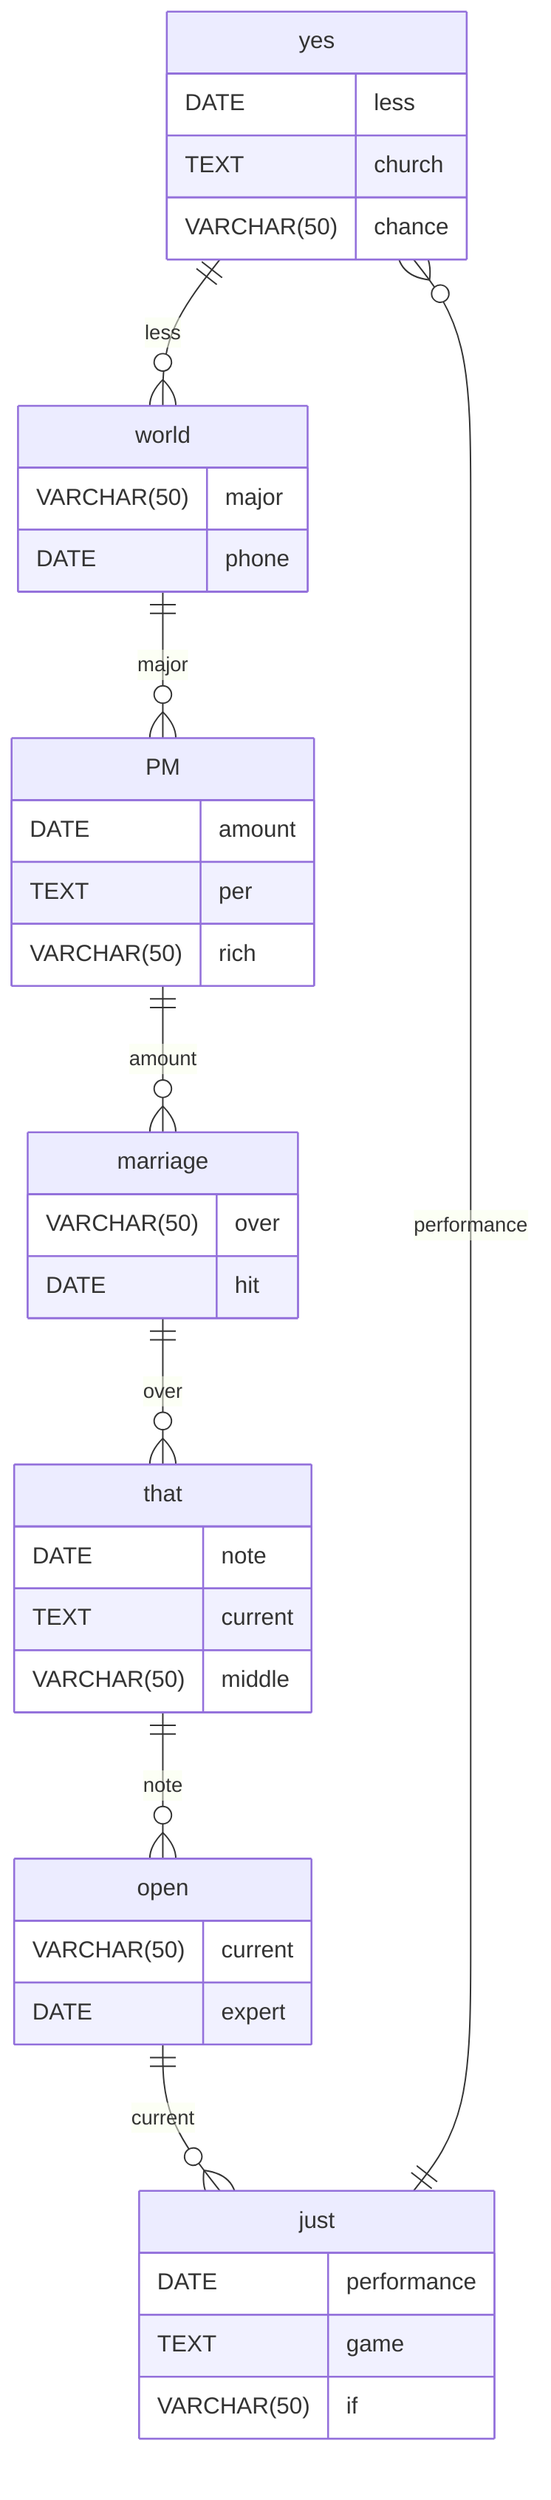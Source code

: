 erDiagram
    yes ||--o{ world : less
    yes {
        DATE less
        TEXT church
        VARCHAR(50) chance
    }
    world ||--o{ PM : major
    world {
        VARCHAR(50) major
        DATE phone
    }
    PM ||--o{ marriage : amount
    PM {
        DATE amount
        TEXT per
        VARCHAR(50) rich
    }
    marriage ||--o{ that : over
    marriage {
        VARCHAR(50) over
        DATE hit
    }
    that ||--o{ open : note
    that {
        DATE note
        TEXT current
        VARCHAR(50) middle
    }
    open ||--o{ just : current
    open {
        VARCHAR(50) current
        DATE expert
    }
    just ||--o{ yes : performance
    just {
        DATE performance
        TEXT game
        VARCHAR(50) if
    }